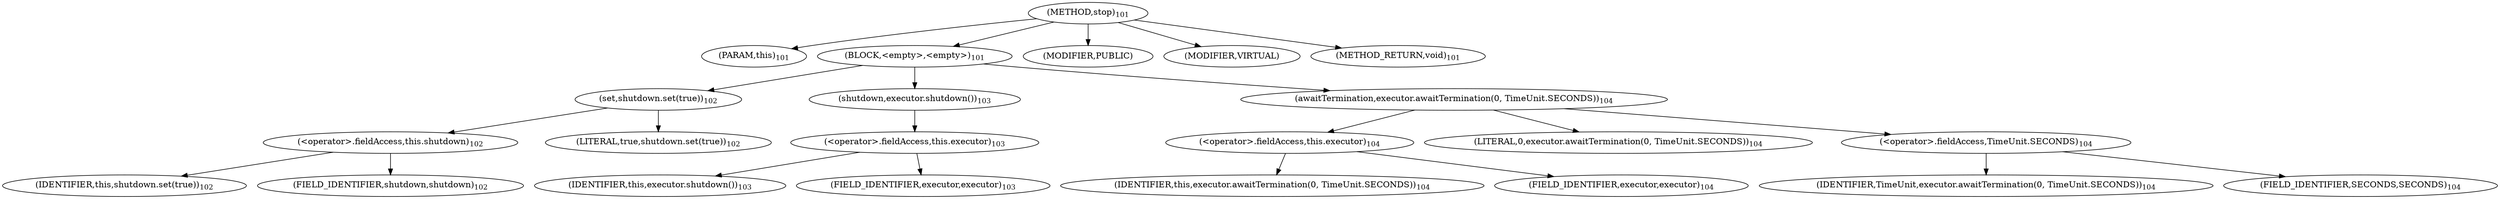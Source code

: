 digraph "stop" {  
"257" [label = <(METHOD,stop)<SUB>101</SUB>> ]
"258" [label = <(PARAM,this)<SUB>101</SUB>> ]
"259" [label = <(BLOCK,&lt;empty&gt;,&lt;empty&gt;)<SUB>101</SUB>> ]
"260" [label = <(set,shutdown.set(true))<SUB>102</SUB>> ]
"261" [label = <(&lt;operator&gt;.fieldAccess,this.shutdown)<SUB>102</SUB>> ]
"262" [label = <(IDENTIFIER,this,shutdown.set(true))<SUB>102</SUB>> ]
"263" [label = <(FIELD_IDENTIFIER,shutdown,shutdown)<SUB>102</SUB>> ]
"264" [label = <(LITERAL,true,shutdown.set(true))<SUB>102</SUB>> ]
"265" [label = <(shutdown,executor.shutdown())<SUB>103</SUB>> ]
"266" [label = <(&lt;operator&gt;.fieldAccess,this.executor)<SUB>103</SUB>> ]
"267" [label = <(IDENTIFIER,this,executor.shutdown())<SUB>103</SUB>> ]
"268" [label = <(FIELD_IDENTIFIER,executor,executor)<SUB>103</SUB>> ]
"269" [label = <(awaitTermination,executor.awaitTermination(0, TimeUnit.SECONDS))<SUB>104</SUB>> ]
"270" [label = <(&lt;operator&gt;.fieldAccess,this.executor)<SUB>104</SUB>> ]
"271" [label = <(IDENTIFIER,this,executor.awaitTermination(0, TimeUnit.SECONDS))<SUB>104</SUB>> ]
"272" [label = <(FIELD_IDENTIFIER,executor,executor)<SUB>104</SUB>> ]
"273" [label = <(LITERAL,0,executor.awaitTermination(0, TimeUnit.SECONDS))<SUB>104</SUB>> ]
"274" [label = <(&lt;operator&gt;.fieldAccess,TimeUnit.SECONDS)<SUB>104</SUB>> ]
"275" [label = <(IDENTIFIER,TimeUnit,executor.awaitTermination(0, TimeUnit.SECONDS))<SUB>104</SUB>> ]
"276" [label = <(FIELD_IDENTIFIER,SECONDS,SECONDS)<SUB>104</SUB>> ]
"277" [label = <(MODIFIER,PUBLIC)> ]
"278" [label = <(MODIFIER,VIRTUAL)> ]
"279" [label = <(METHOD_RETURN,void)<SUB>101</SUB>> ]
  "257" -> "258" 
  "257" -> "259" 
  "257" -> "277" 
  "257" -> "278" 
  "257" -> "279" 
  "259" -> "260" 
  "259" -> "265" 
  "259" -> "269" 
  "260" -> "261" 
  "260" -> "264" 
  "261" -> "262" 
  "261" -> "263" 
  "265" -> "266" 
  "266" -> "267" 
  "266" -> "268" 
  "269" -> "270" 
  "269" -> "273" 
  "269" -> "274" 
  "270" -> "271" 
  "270" -> "272" 
  "274" -> "275" 
  "274" -> "276" 
}
